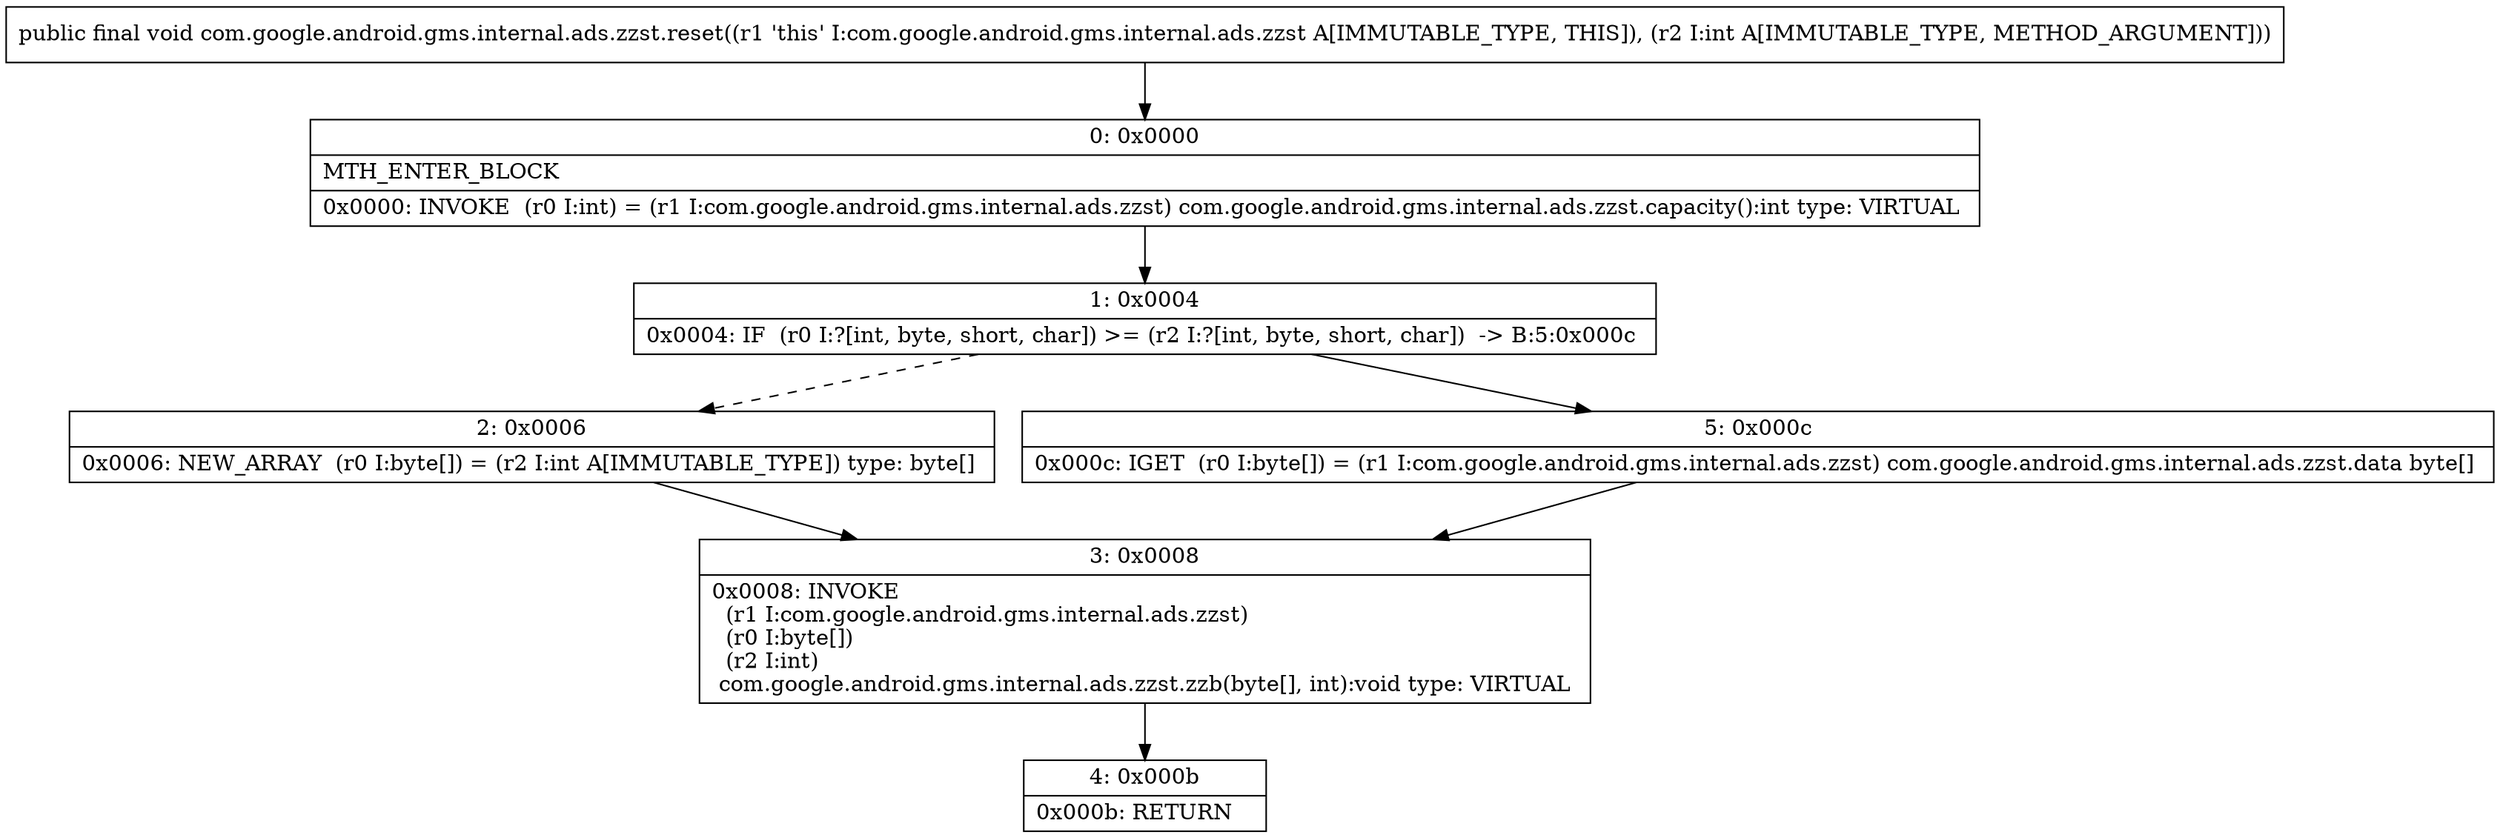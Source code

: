 digraph "CFG forcom.google.android.gms.internal.ads.zzst.reset(I)V" {
Node_0 [shape=record,label="{0\:\ 0x0000|MTH_ENTER_BLOCK\l|0x0000: INVOKE  (r0 I:int) = (r1 I:com.google.android.gms.internal.ads.zzst) com.google.android.gms.internal.ads.zzst.capacity():int type: VIRTUAL \l}"];
Node_1 [shape=record,label="{1\:\ 0x0004|0x0004: IF  (r0 I:?[int, byte, short, char]) \>= (r2 I:?[int, byte, short, char])  \-\> B:5:0x000c \l}"];
Node_2 [shape=record,label="{2\:\ 0x0006|0x0006: NEW_ARRAY  (r0 I:byte[]) = (r2 I:int A[IMMUTABLE_TYPE]) type: byte[] \l}"];
Node_3 [shape=record,label="{3\:\ 0x0008|0x0008: INVOKE  \l  (r1 I:com.google.android.gms.internal.ads.zzst)\l  (r0 I:byte[])\l  (r2 I:int)\l com.google.android.gms.internal.ads.zzst.zzb(byte[], int):void type: VIRTUAL \l}"];
Node_4 [shape=record,label="{4\:\ 0x000b|0x000b: RETURN   \l}"];
Node_5 [shape=record,label="{5\:\ 0x000c|0x000c: IGET  (r0 I:byte[]) = (r1 I:com.google.android.gms.internal.ads.zzst) com.google.android.gms.internal.ads.zzst.data byte[] \l}"];
MethodNode[shape=record,label="{public final void com.google.android.gms.internal.ads.zzst.reset((r1 'this' I:com.google.android.gms.internal.ads.zzst A[IMMUTABLE_TYPE, THIS]), (r2 I:int A[IMMUTABLE_TYPE, METHOD_ARGUMENT])) }"];
MethodNode -> Node_0;
Node_0 -> Node_1;
Node_1 -> Node_2[style=dashed];
Node_1 -> Node_5;
Node_2 -> Node_3;
Node_3 -> Node_4;
Node_5 -> Node_3;
}

